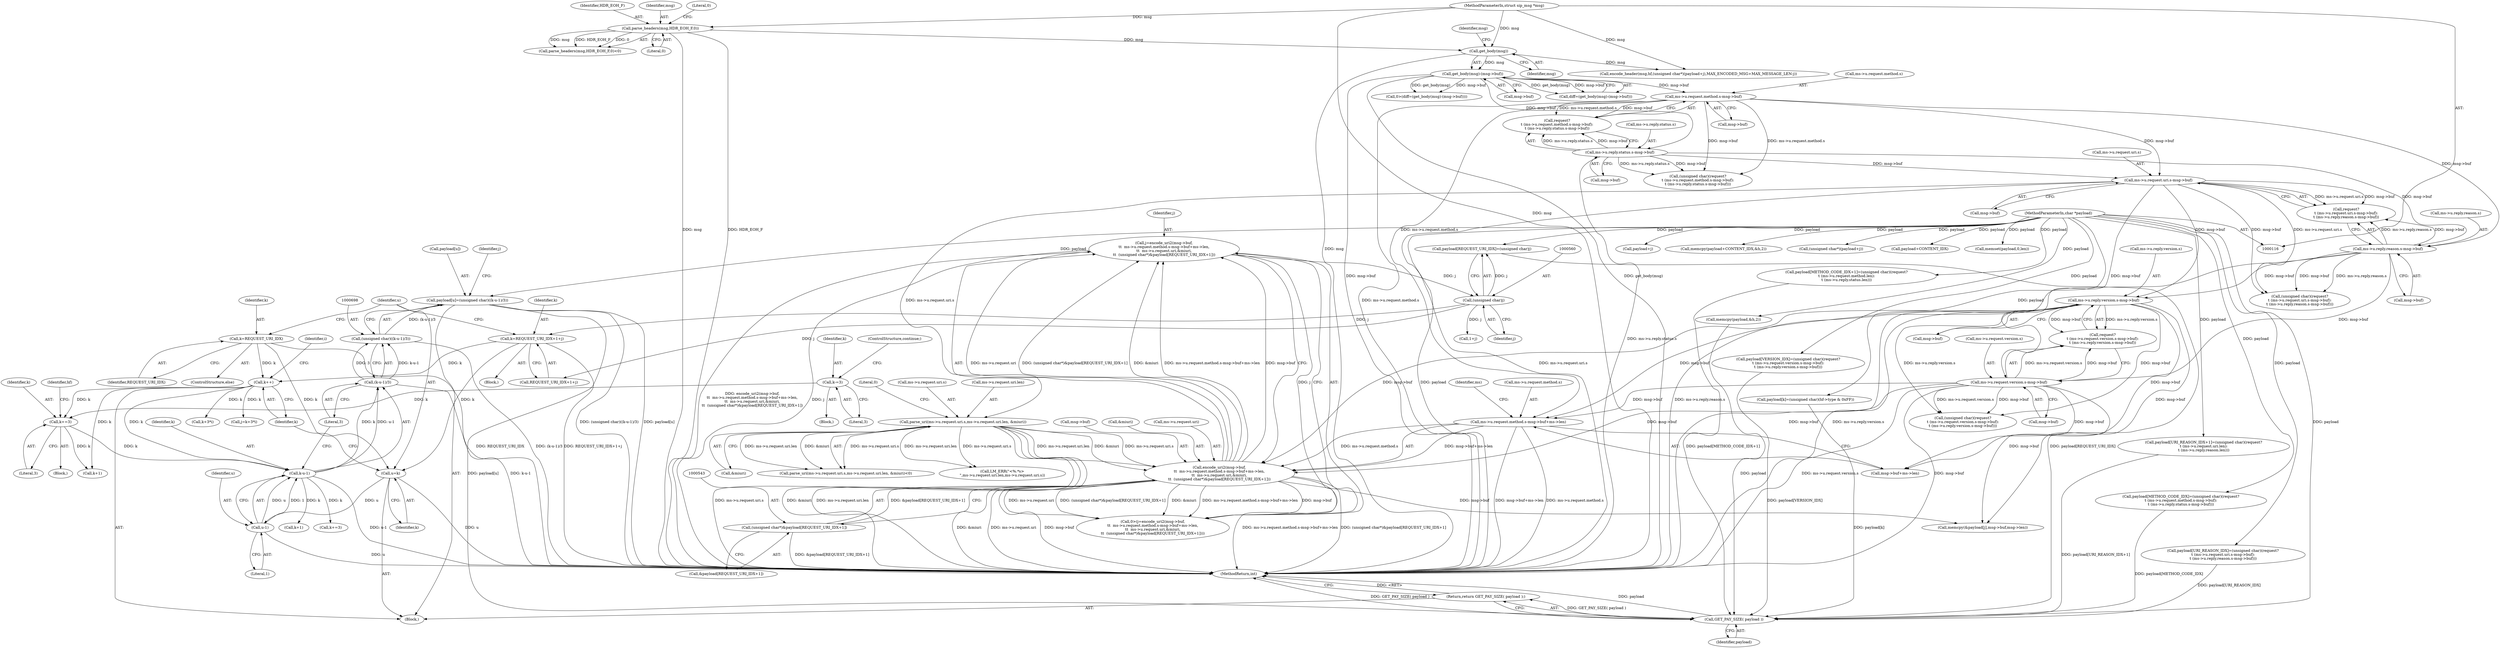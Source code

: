 digraph "0_kamailio_f50c9c853e7809810099c970780c30b0765b0643@array" {
"1000693" [label="(Call,payload[u]=(unsigned char)((k-u-1)/3))"];
"1000697" [label="(Call,(unsigned char)((k-u-1)/3))"];
"1000699" [label="(Call,(k-u-1)/3)"];
"1000700" [label="(Call,k-u-1)"];
"1000623" [label="(Call,k+=3)"];
"1000684" [label="(Call,k-=3)"];
"1000576" [label="(Call,k++)"];
"1000570" [label="(Call,k=REQUEST_URI_IDX)"];
"1000562" [label="(Call,k=REQUEST_URI_IDX+1+j)"];
"1000559" [label="(Call,(unsigned char)j)"];
"1000510" [label="(Call,j=encode_uri2(msg->buf,\n\t\t  ms->u.request.method.s-msg->buf+ms->len,\n\t\t  ms->u.request.uri,&miuri,\n\t\t  (unsigned char*)&payload[REQUEST_URI_IDX+1]))"];
"1000512" [label="(Call,encode_uri2(msg->buf,\n\t\t  ms->u.request.method.s-msg->buf+ms->len,\n\t\t  ms->u.request.uri,&miuri,\n\t\t  (unsigned char*)&payload[REQUEST_URI_IDX+1]))"];
"1000442" [label="(Call,ms->u.reply.version.s-msg->buf)"];
"1000367" [label="(Call,ms->u.request.uri.s-msg->buf)"];
"1000305" [label="(Call,ms->u.request.method.s-msg->buf)"];
"1000272" [label="(Call,get_body(msg)-(msg->buf))"];
"1000273" [label="(Call,get_body(msg))"];
"1000146" [label="(Call,parse_headers(msg,HDR_EOH_F,0))"];
"1000117" [label="(MethodParameterIn,struct sip_msg *msg)"];
"1000318" [label="(Call,ms->u.reply.status.s-msg->buf)"];
"1000380" [label="(Call,ms->u.reply.reason.s-msg->buf)"];
"1000429" [label="(Call,ms->u.request.version.s-msg->buf)"];
"1000516" [label="(Call,ms->u.request.method.s-msg->buf+ms->len)"];
"1000460" [label="(Call,parse_uri(ms->u.request.uri.s,ms->u.request.uri.len, &miuri))"];
"1000542" [label="(Call,(unsigned char*)&payload[REQUEST_URI_IDX+1])"];
"1000702" [label="(Call,u-1)"];
"1000573" [label="(Call,u=k)"];
"1000118" [label="(MethodParameterIn,char *payload)"];
"1000773" [label="(Call,GET_PAY_SIZE( payload ))"];
"1000772" [label="(Return,return GET_PAY_SIZE( payload );)"];
"1000443" [label="(Call,ms->u.reply.version.s)"];
"1000328" [label="(Call,msg->buf)"];
"1000581" [label="(Identifier,i)"];
"1000331" [label="(Call,payload[METHOD_CODE_IDX+1]=(unsigned char)(request?\n\t (ms->u.request.method.len):\n\t (ms->u.reply.status.len)))"];
"1000570" [label="(Call,k=REQUEST_URI_IDX)"];
"1000273" [label="(Call,get_body(msg))"];
"1000577" [label="(Identifier,k)"];
"1000657" [label="(Call,encode_header(msg,hf,(unsigned char*)(payload+j),MAX_ENCODED_MSG+MAX_MESSAGE_LEN-j))"];
"1000276" [label="(Identifier,msg)"];
"1000427" [label="(Call,request?\n\t (ms->u.request.version.s-msg->buf):\n\t (ms->u.reply.version.s-msg->buf))"];
"1000149" [label="(Literal,0)"];
"1000601" [label="(Call,k+3*i)"];
"1000616" [label="(Identifier,hf)"];
"1000562" [label="(Call,k=REQUEST_URI_IDX+1+j)"];
"1000381" [label="(Call,ms->u.reply.reason.s)"];
"1000704" [label="(Literal,1)"];
"1000773" [label="(Call,GET_PAY_SIZE( payload ))"];
"1000646" [label="(Call,k+1)"];
"1000702" [label="(Call,u-1)"];
"1000687" [label="(ControlStructure,continue;)"];
"1000275" [label="(Call,msg->buf)"];
"1000701" [label="(Identifier,k)"];
"1000573" [label="(Call,u=k)"];
"1000743" [label="(Call,memcpy(&payload[j],msg->buf,msg->len))"];
"1000390" [label="(Call,msg->buf)"];
"1000481" [label="(Literal,0)"];
"1000148" [label="(Identifier,HDR_EOH_F)"];
"1000291" [label="(Call,payload+CONTENT_IDX)"];
"1000559" [label="(Call,(unsigned char)j)"];
"1000460" [label="(Call,parse_uri(ms->u.request.uri.s,ms->u.request.uri.len, &miuri))"];
"1000576" [label="(Call,k++)"];
"1000685" [label="(Identifier,k)"];
"1000564" [label="(Call,REQUEST_URI_IDX+1+j)"];
"1000118" [label="(MethodParameterIn,char *payload)"];
"1000246" [label="(Call,memcpy(payload,&h,2))"];
"1000145" [label="(Call,parse_headers(msg,HDR_EOH_F,0)<0)"];
"1000272" [label="(Call,get_body(msg)-(msg->buf))"];
"1000120" [label="(Block,)"];
"1000774" [label="(Identifier,payload)"];
"1000117" [label="(MethodParameterIn,struct sip_msg *msg)"];
"1000572" [label="(Identifier,REQUEST_URI_IDX)"];
"1000318" [label="(Call,ms->u.reply.status.s-msg->buf)"];
"1000782" [label="(MethodReturn,int)"];
"1000563" [label="(Identifier,k)"];
"1000510" [label="(Call,j=encode_uri2(msg->buf,\n\t\t  ms->u.request.method.s-msg->buf+ms->len,\n\t\t  ms->u.request.uri,&miuri,\n\t\t  (unsigned char*)&payload[REQUEST_URI_IDX+1]))"];
"1000513" [label="(Call,msg->buf)"];
"1000274" [label="(Identifier,msg)"];
"1000421" [label="(Call,payload[VERSION_IDX]=(unsigned char)(request?\n\t (ms->u.request.version.s-msg->buf):\n\t (ms->u.reply.version.s-msg->buf)))"];
"1000699" [label="(Call,(k-u-1)/3)"];
"1000623" [label="(Call,k+=3)"];
"1000459" [label="(Call,parse_uri(ms->u.request.uri.s,ms->u.request.uri.len, &miuri)<0)"];
"1000270" [label="(Call,diff=(get_body(msg)-(msg->buf)))"];
"1000544" [label="(Call,&payload[REQUEST_URI_IDX+1])"];
"1000315" [label="(Call,msg->buf)"];
"1000694" [label="(Call,payload[u])"];
"1000147" [label="(Identifier,msg)"];
"1000429" [label="(Call,ms->u.request.version.s-msg->buf)"];
"1000627" [label="(Call,payload[k]=(unsigned char)(hf->type & 0xFF))"];
"1000561" [label="(Identifier,j)"];
"1000156" [label="(Call,memset(payload,0,len))"];
"1000306" [label="(Call,ms->u.request.method.s)"];
"1000624" [label="(Identifier,k)"];
"1000483" [label="(Call,LM_ERR(\"<%.*s>\n\",ms->u.request.uri.len,ms->u.request.uri.s))"];
"1000461" [label="(Call,ms->u.request.uri.s)"];
"1000662" [label="(Call,payload+j)"];
"1000442" [label="(Call,ms->u.reply.version.s-msg->buf)"];
"1000425" [label="(Call,(unsigned char)(request?\n\t (ms->u.request.version.s-msg->buf):\n\t (ms->u.reply.version.s-msg->buf)))"];
"1000380" [label="(Call,ms->u.reply.reason.s-msg->buf)"];
"1000693" [label="(Call,payload[u]=(unsigned char)((k-u-1)/3))"];
"1000516" [label="(Call,ms->u.request.method.s-msg->buf+ms->len)"];
"1000508" [label="(Call,0>(j=encode_uri2(msg->buf,\n\t\t  ms->u.request.method.s-msg->buf+ms->len,\n\t\t  ms->u.request.uri,&miuri,\n\t\t  (unsigned char*)&payload[REQUEST_URI_IDX+1])))"];
"1000479" [label="(Call,&miuri)"];
"1000457" [label="(Block,)"];
"1000575" [label="(Identifier,k)"];
"1000703" [label="(Identifier,u)"];
"1000540" [label="(Call,&miuri)"];
"1000290" [label="(Call,memcpy(payload+CONTENT_IDX,&h,2))"];
"1000625" [label="(Literal,3)"];
"1000511" [label="(Identifier,j)"];
"1000439" [label="(Call,msg->buf)"];
"1000720" [label="(Call,k+=3)"];
"1000150" [label="(Literal,0)"];
"1000268" [label="(Call,0>(diff=(get_body(msg)-(msg->buf))))"];
"1000569" [label="(ControlStructure,else)"];
"1000714" [label="(Call,k+1)"];
"1000393" [label="(Call,payload[URI_REASON_IDX+1]=(unsigned char)(request?\n\t (ms->u.request.uri.len):\n\t (ms->u.reply.reason.len)))"];
"1000512" [label="(Call,encode_uri2(msg->buf,\n\t\t  ms->u.request.method.s-msg->buf+ms->len,\n\t\t  ms->u.request.uri,&miuri,\n\t\t  (unsigned char*)&payload[REQUEST_URI_IDX+1]))"];
"1000526" [label="(Call,msg->buf+ms->len)"];
"1000146" [label="(Call,parse_headers(msg,HDR_EOH_F,0))"];
"1000430" [label="(Call,ms->u.request.version.s)"];
"1000571" [label="(Identifier,k)"];
"1000697" [label="(Call,(unsigned char)((k-u-1)/3))"];
"1000301" [label="(Call,(unsigned char)(request?\n\t (ms->u.request.method.s-msg->buf):\n\t (ms->u.reply.status.s-msg->buf)))"];
"1000599" [label="(Call,j=k+3*i)"];
"1000365" [label="(Call,request?\n\t (ms->u.request.uri.s-msg->buf):\n\t (ms->u.reply.reason.s-msg->buf))"];
"1000617" [label="(Block,)"];
"1000319" [label="(Call,ms->u.reply.status.s)"];
"1000574" [label="(Identifier,u)"];
"1000533" [label="(Call,ms->u.request.uri)"];
"1000772" [label="(Return,return GET_PAY_SIZE( payload );)"];
"1000542" [label="(Call,(unsigned char*)&payload[REQUEST_URI_IDX+1])"];
"1000303" [label="(Call,request?\n\t (ms->u.request.method.s-msg->buf):\n\t (ms->u.reply.status.s-msg->buf))"];
"1000517" [label="(Call,ms->u.request.method.s)"];
"1000670" [label="(Block,)"];
"1000536" [label="(Identifier,ms)"];
"1000566" [label="(Call,1+j)"];
"1000377" [label="(Call,msg->buf)"];
"1000367" [label="(Call,ms->u.request.uri.s-msg->buf)"];
"1000705" [label="(Literal,3)"];
"1000470" [label="(Call,ms->u.request.uri.len)"];
"1000700" [label="(Call,k-u-1)"];
"1000368" [label="(Call,ms->u.request.uri.s)"];
"1000707" [label="(Identifier,j)"];
"1000452" [label="(Call,msg->buf)"];
"1000686" [label="(Literal,3)"];
"1000297" [label="(Call,payload[METHOD_CODE_IDX]=(unsigned char)(request?\n\t (ms->u.request.method.s-msg->buf):\n\t (ms->u.reply.status.s-msg->buf)))"];
"1000359" [label="(Call,payload[URI_REASON_IDX]=(unsigned char)(request?\n\t (ms->u.request.uri.s-msg->buf):\n\t (ms->u.reply.reason.s-msg->buf)))"];
"1000555" [label="(Call,payload[REQUEST_URI_IDX]=(unsigned char)j)"];
"1000305" [label="(Call,ms->u.request.method.s-msg->buf)"];
"1000363" [label="(Call,(unsigned char)(request?\n\t (ms->u.request.uri.s-msg->buf):\n\t (ms->u.reply.reason.s-msg->buf)))"];
"1000660" [label="(Call,(unsigned char*)(payload+j))"];
"1000684" [label="(Call,k-=3)"];
"1000693" -> "1000120"  [label="AST: "];
"1000693" -> "1000697"  [label="CFG: "];
"1000694" -> "1000693"  [label="AST: "];
"1000697" -> "1000693"  [label="AST: "];
"1000707" -> "1000693"  [label="CFG: "];
"1000693" -> "1000782"  [label="DDG: (unsigned char)((k-u-1)/3)"];
"1000693" -> "1000782"  [label="DDG: payload[u]"];
"1000697" -> "1000693"  [label="DDG: (k-u-1)/3"];
"1000118" -> "1000693"  [label="DDG: payload"];
"1000693" -> "1000773"  [label="DDG: payload[u]"];
"1000697" -> "1000699"  [label="CFG: "];
"1000698" -> "1000697"  [label="AST: "];
"1000699" -> "1000697"  [label="AST: "];
"1000697" -> "1000782"  [label="DDG: (k-u-1)/3"];
"1000699" -> "1000697"  [label="DDG: k-u-1"];
"1000699" -> "1000697"  [label="DDG: 3"];
"1000699" -> "1000705"  [label="CFG: "];
"1000700" -> "1000699"  [label="AST: "];
"1000705" -> "1000699"  [label="AST: "];
"1000699" -> "1000782"  [label="DDG: k-u-1"];
"1000700" -> "1000699"  [label="DDG: k"];
"1000700" -> "1000699"  [label="DDG: u-1"];
"1000700" -> "1000702"  [label="CFG: "];
"1000701" -> "1000700"  [label="AST: "];
"1000702" -> "1000700"  [label="AST: "];
"1000705" -> "1000700"  [label="CFG: "];
"1000700" -> "1000782"  [label="DDG: u-1"];
"1000623" -> "1000700"  [label="DDG: k"];
"1000576" -> "1000700"  [label="DDG: k"];
"1000702" -> "1000700"  [label="DDG: u"];
"1000702" -> "1000700"  [label="DDG: 1"];
"1000700" -> "1000714"  [label="DDG: k"];
"1000700" -> "1000720"  [label="DDG: k"];
"1000623" -> "1000617"  [label="AST: "];
"1000623" -> "1000625"  [label="CFG: "];
"1000624" -> "1000623"  [label="AST: "];
"1000625" -> "1000623"  [label="AST: "];
"1000616" -> "1000623"  [label="CFG: "];
"1000684" -> "1000623"  [label="DDG: k"];
"1000576" -> "1000623"  [label="DDG: k"];
"1000623" -> "1000646"  [label="DDG: k"];
"1000684" -> "1000670"  [label="AST: "];
"1000684" -> "1000686"  [label="CFG: "];
"1000685" -> "1000684"  [label="AST: "];
"1000686" -> "1000684"  [label="AST: "];
"1000687" -> "1000684"  [label="CFG: "];
"1000576" -> "1000120"  [label="AST: "];
"1000576" -> "1000577"  [label="CFG: "];
"1000577" -> "1000576"  [label="AST: "];
"1000581" -> "1000576"  [label="CFG: "];
"1000570" -> "1000576"  [label="DDG: k"];
"1000562" -> "1000576"  [label="DDG: k"];
"1000576" -> "1000599"  [label="DDG: k"];
"1000576" -> "1000601"  [label="DDG: k"];
"1000576" -> "1000646"  [label="DDG: k"];
"1000570" -> "1000569"  [label="AST: "];
"1000570" -> "1000572"  [label="CFG: "];
"1000571" -> "1000570"  [label="AST: "];
"1000572" -> "1000570"  [label="AST: "];
"1000574" -> "1000570"  [label="CFG: "];
"1000570" -> "1000782"  [label="DDG: REQUEST_URI_IDX"];
"1000570" -> "1000573"  [label="DDG: k"];
"1000562" -> "1000457"  [label="AST: "];
"1000562" -> "1000564"  [label="CFG: "];
"1000563" -> "1000562"  [label="AST: "];
"1000564" -> "1000562"  [label="AST: "];
"1000574" -> "1000562"  [label="CFG: "];
"1000562" -> "1000782"  [label="DDG: REQUEST_URI_IDX+1+j"];
"1000559" -> "1000562"  [label="DDG: j"];
"1000562" -> "1000573"  [label="DDG: k"];
"1000559" -> "1000555"  [label="AST: "];
"1000559" -> "1000561"  [label="CFG: "];
"1000560" -> "1000559"  [label="AST: "];
"1000561" -> "1000559"  [label="AST: "];
"1000555" -> "1000559"  [label="CFG: "];
"1000559" -> "1000555"  [label="DDG: j"];
"1000510" -> "1000559"  [label="DDG: j"];
"1000559" -> "1000564"  [label="DDG: j"];
"1000559" -> "1000566"  [label="DDG: j"];
"1000510" -> "1000508"  [label="AST: "];
"1000510" -> "1000512"  [label="CFG: "];
"1000511" -> "1000510"  [label="AST: "];
"1000512" -> "1000510"  [label="AST: "];
"1000508" -> "1000510"  [label="CFG: "];
"1000510" -> "1000782"  [label="DDG: j"];
"1000510" -> "1000782"  [label="DDG: encode_uri2(msg->buf,\n\t\t  ms->u.request.method.s-msg->buf+ms->len,\n\t\t  ms->u.request.uri,&miuri,\n\t\t  (unsigned char*)&payload[REQUEST_URI_IDX+1])"];
"1000510" -> "1000508"  [label="DDG: j"];
"1000512" -> "1000510"  [label="DDG: ms->u.request.uri"];
"1000512" -> "1000510"  [label="DDG: (unsigned char*)&payload[REQUEST_URI_IDX+1]"];
"1000512" -> "1000510"  [label="DDG: &miuri"];
"1000512" -> "1000510"  [label="DDG: ms->u.request.method.s-msg->buf+ms->len"];
"1000512" -> "1000510"  [label="DDG: msg->buf"];
"1000512" -> "1000542"  [label="CFG: "];
"1000513" -> "1000512"  [label="AST: "];
"1000516" -> "1000512"  [label="AST: "];
"1000533" -> "1000512"  [label="AST: "];
"1000540" -> "1000512"  [label="AST: "];
"1000542" -> "1000512"  [label="AST: "];
"1000512" -> "1000782"  [label="DDG: &miuri"];
"1000512" -> "1000782"  [label="DDG: ms->u.request.uri"];
"1000512" -> "1000782"  [label="DDG: msg->buf"];
"1000512" -> "1000782"  [label="DDG: ms->u.request.method.s-msg->buf+ms->len"];
"1000512" -> "1000782"  [label="DDG: (unsigned char*)&payload[REQUEST_URI_IDX+1]"];
"1000512" -> "1000508"  [label="DDG: ms->u.request.uri"];
"1000512" -> "1000508"  [label="DDG: (unsigned char*)&payload[REQUEST_URI_IDX+1]"];
"1000512" -> "1000508"  [label="DDG: &miuri"];
"1000512" -> "1000508"  [label="DDG: ms->u.request.method.s-msg->buf+ms->len"];
"1000512" -> "1000508"  [label="DDG: msg->buf"];
"1000442" -> "1000512"  [label="DDG: msg->buf"];
"1000429" -> "1000512"  [label="DDG: msg->buf"];
"1000516" -> "1000512"  [label="DDG: ms->u.request.method.s"];
"1000516" -> "1000512"  [label="DDG: msg->buf+ms->len"];
"1000460" -> "1000512"  [label="DDG: ms->u.request.uri.s"];
"1000460" -> "1000512"  [label="DDG: ms->u.request.uri.len"];
"1000460" -> "1000512"  [label="DDG: &miuri"];
"1000542" -> "1000512"  [label="DDG: &payload[REQUEST_URI_IDX+1]"];
"1000512" -> "1000743"  [label="DDG: msg->buf"];
"1000442" -> "1000427"  [label="AST: "];
"1000442" -> "1000452"  [label="CFG: "];
"1000443" -> "1000442"  [label="AST: "];
"1000452" -> "1000442"  [label="AST: "];
"1000427" -> "1000442"  [label="CFG: "];
"1000442" -> "1000782"  [label="DDG: ms->u.reply.version.s"];
"1000442" -> "1000782"  [label="DDG: msg->buf"];
"1000442" -> "1000425"  [label="DDG: ms->u.reply.version.s"];
"1000442" -> "1000425"  [label="DDG: msg->buf"];
"1000442" -> "1000427"  [label="DDG: ms->u.reply.version.s"];
"1000442" -> "1000427"  [label="DDG: msg->buf"];
"1000367" -> "1000442"  [label="DDG: msg->buf"];
"1000380" -> "1000442"  [label="DDG: msg->buf"];
"1000442" -> "1000516"  [label="DDG: msg->buf"];
"1000442" -> "1000526"  [label="DDG: msg->buf"];
"1000442" -> "1000743"  [label="DDG: msg->buf"];
"1000367" -> "1000365"  [label="AST: "];
"1000367" -> "1000377"  [label="CFG: "];
"1000368" -> "1000367"  [label="AST: "];
"1000377" -> "1000367"  [label="AST: "];
"1000365" -> "1000367"  [label="CFG: "];
"1000367" -> "1000782"  [label="DDG: ms->u.request.uri.s"];
"1000367" -> "1000363"  [label="DDG: ms->u.request.uri.s"];
"1000367" -> "1000363"  [label="DDG: msg->buf"];
"1000367" -> "1000365"  [label="DDG: ms->u.request.uri.s"];
"1000367" -> "1000365"  [label="DDG: msg->buf"];
"1000305" -> "1000367"  [label="DDG: msg->buf"];
"1000318" -> "1000367"  [label="DDG: msg->buf"];
"1000367" -> "1000429"  [label="DDG: msg->buf"];
"1000367" -> "1000460"  [label="DDG: ms->u.request.uri.s"];
"1000305" -> "1000303"  [label="AST: "];
"1000305" -> "1000315"  [label="CFG: "];
"1000306" -> "1000305"  [label="AST: "];
"1000315" -> "1000305"  [label="AST: "];
"1000303" -> "1000305"  [label="CFG: "];
"1000305" -> "1000782"  [label="DDG: ms->u.request.method.s"];
"1000305" -> "1000301"  [label="DDG: ms->u.request.method.s"];
"1000305" -> "1000301"  [label="DDG: msg->buf"];
"1000305" -> "1000303"  [label="DDG: ms->u.request.method.s"];
"1000305" -> "1000303"  [label="DDG: msg->buf"];
"1000272" -> "1000305"  [label="DDG: msg->buf"];
"1000305" -> "1000380"  [label="DDG: msg->buf"];
"1000305" -> "1000516"  [label="DDG: ms->u.request.method.s"];
"1000272" -> "1000270"  [label="AST: "];
"1000272" -> "1000275"  [label="CFG: "];
"1000273" -> "1000272"  [label="AST: "];
"1000275" -> "1000272"  [label="AST: "];
"1000270" -> "1000272"  [label="CFG: "];
"1000272" -> "1000782"  [label="DDG: msg->buf"];
"1000272" -> "1000782"  [label="DDG: get_body(msg)"];
"1000272" -> "1000268"  [label="DDG: get_body(msg)"];
"1000272" -> "1000268"  [label="DDG: msg->buf"];
"1000272" -> "1000270"  [label="DDG: get_body(msg)"];
"1000272" -> "1000270"  [label="DDG: msg->buf"];
"1000273" -> "1000272"  [label="DDG: msg"];
"1000272" -> "1000318"  [label="DDG: msg->buf"];
"1000273" -> "1000274"  [label="CFG: "];
"1000274" -> "1000273"  [label="AST: "];
"1000276" -> "1000273"  [label="CFG: "];
"1000273" -> "1000782"  [label="DDG: msg"];
"1000146" -> "1000273"  [label="DDG: msg"];
"1000117" -> "1000273"  [label="DDG: msg"];
"1000273" -> "1000657"  [label="DDG: msg"];
"1000146" -> "1000145"  [label="AST: "];
"1000146" -> "1000149"  [label="CFG: "];
"1000147" -> "1000146"  [label="AST: "];
"1000148" -> "1000146"  [label="AST: "];
"1000149" -> "1000146"  [label="AST: "];
"1000150" -> "1000146"  [label="CFG: "];
"1000146" -> "1000782"  [label="DDG: HDR_EOH_F"];
"1000146" -> "1000782"  [label="DDG: msg"];
"1000146" -> "1000145"  [label="DDG: msg"];
"1000146" -> "1000145"  [label="DDG: HDR_EOH_F"];
"1000146" -> "1000145"  [label="DDG: 0"];
"1000117" -> "1000146"  [label="DDG: msg"];
"1000117" -> "1000116"  [label="AST: "];
"1000117" -> "1000782"  [label="DDG: msg"];
"1000117" -> "1000657"  [label="DDG: msg"];
"1000318" -> "1000303"  [label="AST: "];
"1000318" -> "1000328"  [label="CFG: "];
"1000319" -> "1000318"  [label="AST: "];
"1000328" -> "1000318"  [label="AST: "];
"1000303" -> "1000318"  [label="CFG: "];
"1000318" -> "1000782"  [label="DDG: ms->u.reply.status.s"];
"1000318" -> "1000301"  [label="DDG: ms->u.reply.status.s"];
"1000318" -> "1000301"  [label="DDG: msg->buf"];
"1000318" -> "1000303"  [label="DDG: ms->u.reply.status.s"];
"1000318" -> "1000303"  [label="DDG: msg->buf"];
"1000318" -> "1000380"  [label="DDG: msg->buf"];
"1000380" -> "1000365"  [label="AST: "];
"1000380" -> "1000390"  [label="CFG: "];
"1000381" -> "1000380"  [label="AST: "];
"1000390" -> "1000380"  [label="AST: "];
"1000365" -> "1000380"  [label="CFG: "];
"1000380" -> "1000782"  [label="DDG: ms->u.reply.reason.s"];
"1000380" -> "1000363"  [label="DDG: ms->u.reply.reason.s"];
"1000380" -> "1000363"  [label="DDG: msg->buf"];
"1000380" -> "1000365"  [label="DDG: ms->u.reply.reason.s"];
"1000380" -> "1000365"  [label="DDG: msg->buf"];
"1000380" -> "1000429"  [label="DDG: msg->buf"];
"1000429" -> "1000427"  [label="AST: "];
"1000429" -> "1000439"  [label="CFG: "];
"1000430" -> "1000429"  [label="AST: "];
"1000439" -> "1000429"  [label="AST: "];
"1000427" -> "1000429"  [label="CFG: "];
"1000429" -> "1000782"  [label="DDG: msg->buf"];
"1000429" -> "1000782"  [label="DDG: ms->u.request.version.s"];
"1000429" -> "1000425"  [label="DDG: ms->u.request.version.s"];
"1000429" -> "1000425"  [label="DDG: msg->buf"];
"1000429" -> "1000427"  [label="DDG: ms->u.request.version.s"];
"1000429" -> "1000427"  [label="DDG: msg->buf"];
"1000429" -> "1000516"  [label="DDG: msg->buf"];
"1000429" -> "1000526"  [label="DDG: msg->buf"];
"1000429" -> "1000743"  [label="DDG: msg->buf"];
"1000516" -> "1000526"  [label="CFG: "];
"1000517" -> "1000516"  [label="AST: "];
"1000526" -> "1000516"  [label="AST: "];
"1000536" -> "1000516"  [label="CFG: "];
"1000516" -> "1000782"  [label="DDG: msg->buf+ms->len"];
"1000516" -> "1000782"  [label="DDG: ms->u.request.method.s"];
"1000460" -> "1000459"  [label="AST: "];
"1000460" -> "1000479"  [label="CFG: "];
"1000461" -> "1000460"  [label="AST: "];
"1000470" -> "1000460"  [label="AST: "];
"1000479" -> "1000460"  [label="AST: "];
"1000481" -> "1000460"  [label="CFG: "];
"1000460" -> "1000782"  [label="DDG: ms->u.request.uri.s"];
"1000460" -> "1000782"  [label="DDG: &miuri"];
"1000460" -> "1000782"  [label="DDG: ms->u.request.uri.len"];
"1000460" -> "1000459"  [label="DDG: ms->u.request.uri.s"];
"1000460" -> "1000459"  [label="DDG: ms->u.request.uri.len"];
"1000460" -> "1000459"  [label="DDG: &miuri"];
"1000460" -> "1000483"  [label="DDG: ms->u.request.uri.len"];
"1000460" -> "1000483"  [label="DDG: ms->u.request.uri.s"];
"1000542" -> "1000544"  [label="CFG: "];
"1000543" -> "1000542"  [label="AST: "];
"1000544" -> "1000542"  [label="AST: "];
"1000542" -> "1000782"  [label="DDG: &payload[REQUEST_URI_IDX+1]"];
"1000702" -> "1000704"  [label="CFG: "];
"1000703" -> "1000702"  [label="AST: "];
"1000704" -> "1000702"  [label="AST: "];
"1000702" -> "1000782"  [label="DDG: u"];
"1000573" -> "1000702"  [label="DDG: u"];
"1000573" -> "1000120"  [label="AST: "];
"1000573" -> "1000575"  [label="CFG: "];
"1000574" -> "1000573"  [label="AST: "];
"1000575" -> "1000573"  [label="AST: "];
"1000577" -> "1000573"  [label="CFG: "];
"1000573" -> "1000782"  [label="DDG: u"];
"1000118" -> "1000116"  [label="AST: "];
"1000118" -> "1000782"  [label="DDG: payload"];
"1000118" -> "1000156"  [label="DDG: payload"];
"1000118" -> "1000246"  [label="DDG: payload"];
"1000118" -> "1000290"  [label="DDG: payload"];
"1000118" -> "1000291"  [label="DDG: payload"];
"1000118" -> "1000297"  [label="DDG: payload"];
"1000118" -> "1000331"  [label="DDG: payload"];
"1000118" -> "1000359"  [label="DDG: payload"];
"1000118" -> "1000393"  [label="DDG: payload"];
"1000118" -> "1000421"  [label="DDG: payload"];
"1000118" -> "1000555"  [label="DDG: payload"];
"1000118" -> "1000627"  [label="DDG: payload"];
"1000118" -> "1000660"  [label="DDG: payload"];
"1000118" -> "1000662"  [label="DDG: payload"];
"1000118" -> "1000773"  [label="DDG: payload"];
"1000773" -> "1000772"  [label="AST: "];
"1000773" -> "1000774"  [label="CFG: "];
"1000774" -> "1000773"  [label="AST: "];
"1000772" -> "1000773"  [label="CFG: "];
"1000773" -> "1000782"  [label="DDG: GET_PAY_SIZE( payload )"];
"1000773" -> "1000782"  [label="DDG: payload"];
"1000773" -> "1000772"  [label="DDG: GET_PAY_SIZE( payload )"];
"1000297" -> "1000773"  [label="DDG: payload[METHOD_CODE_IDX]"];
"1000555" -> "1000773"  [label="DDG: payload[REQUEST_URI_IDX]"];
"1000421" -> "1000773"  [label="DDG: payload[VERSION_IDX]"];
"1000393" -> "1000773"  [label="DDG: payload[URI_REASON_IDX+1]"];
"1000331" -> "1000773"  [label="DDG: payload[METHOD_CODE_IDX+1]"];
"1000627" -> "1000773"  [label="DDG: payload[k]"];
"1000359" -> "1000773"  [label="DDG: payload[URI_REASON_IDX]"];
"1000246" -> "1000773"  [label="DDG: payload"];
"1000772" -> "1000120"  [label="AST: "];
"1000782" -> "1000772"  [label="CFG: "];
"1000772" -> "1000782"  [label="DDG: <RET>"];
}
